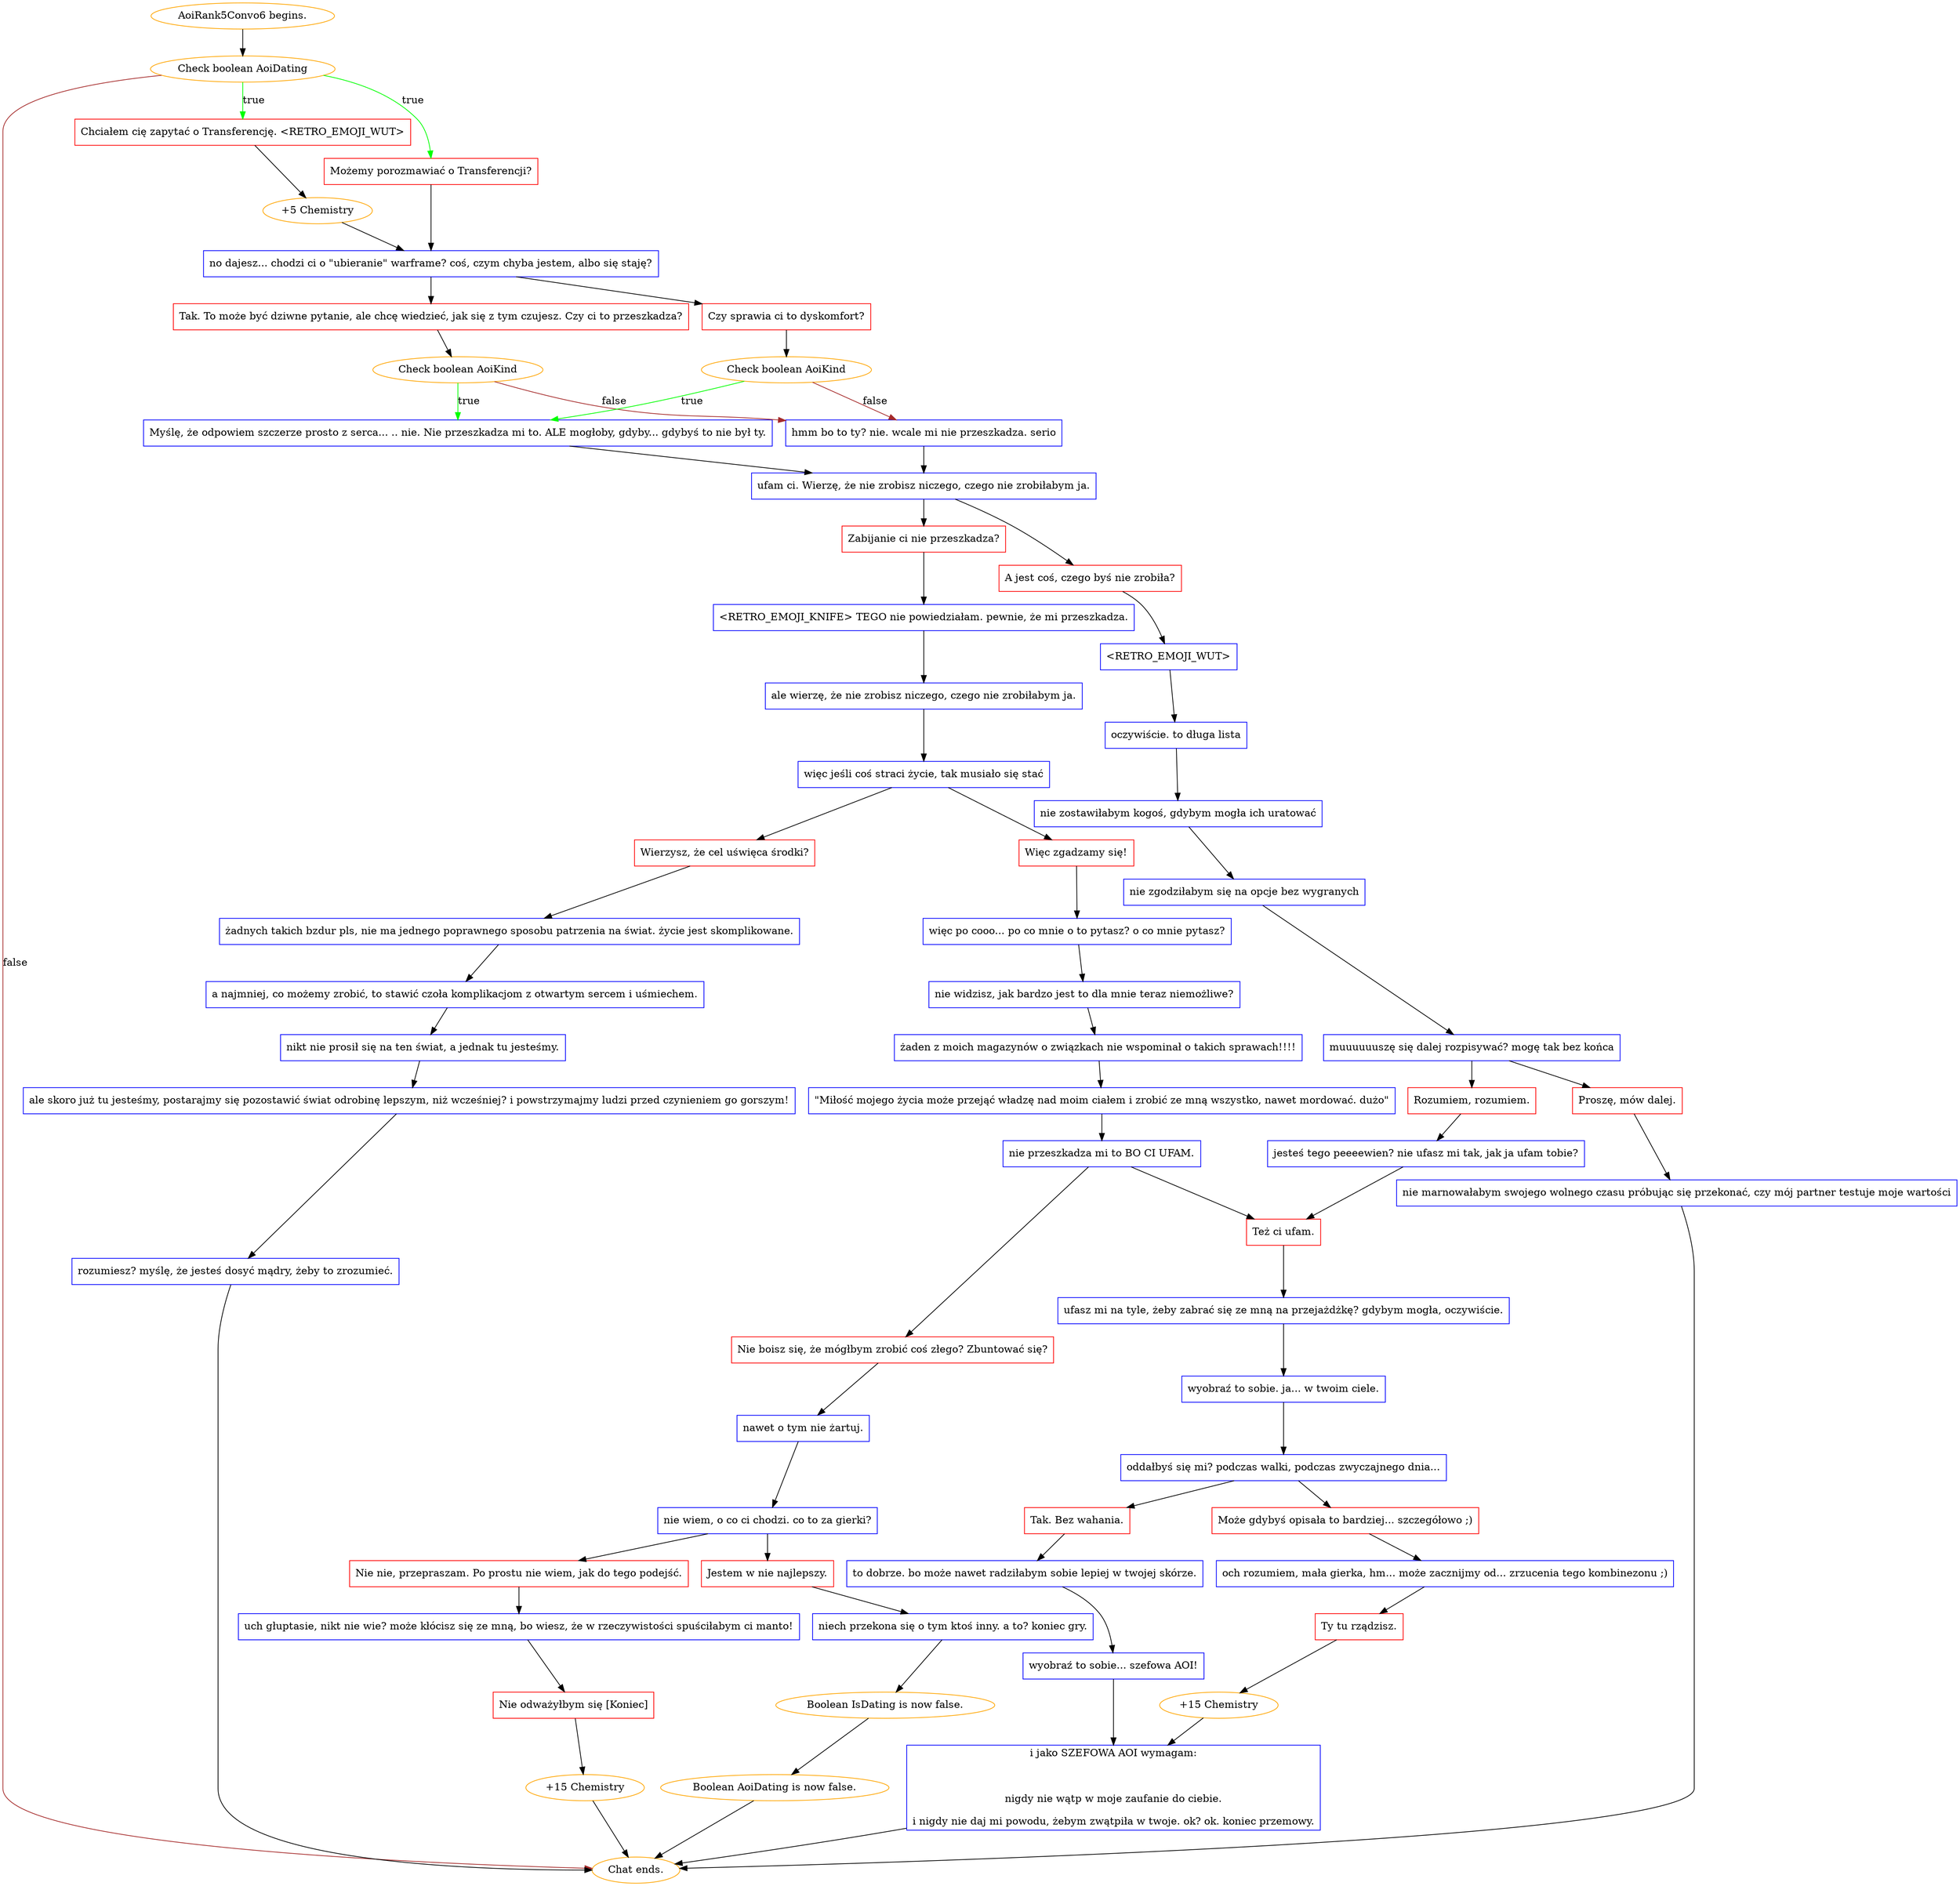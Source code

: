 digraph {
	"AoiRank5Convo6 begins." [color=orange];
		"AoiRank5Convo6 begins." -> j1576330456;
	j1576330456 [label="Check boolean AoiDating",color=orange];
		j1576330456 -> j524713567 [label=true,color=green];
		j1576330456 -> j2111441891 [label=true,color=green];
		j1576330456 -> "Chat ends." [label=false,color=brown];
	j524713567 [label="Chciałem cię zapytać o Transferencję. <RETRO_EMOJI_WUT>",shape=box,color=red];
		j524713567 -> j4211423735;
	j2111441891 [label="Możemy porozmawiać o Transferencji?",shape=box,color=red];
		j2111441891 -> j363900522;
	"Chat ends." [color=orange];
	j4211423735 [label="+5 Chemistry",color=orange];
		j4211423735 -> j363900522;
	j363900522 [label="no dajesz... chodzi ci o \"ubieranie\" warframe? coś, czym chyba jestem, albo się staję?",shape=box,color=blue];
		j363900522 -> j1900299802;
		j363900522 -> j4049085584;
	j1900299802 [label="Tak. To może być dziwne pytanie, ale chcę wiedzieć, jak się z tym czujesz. Czy ci to przeszkadza?",shape=box,color=red];
		j1900299802 -> j171151490;
	j4049085584 [label="Czy sprawia ci to dyskomfort?",shape=box,color=red];
		j4049085584 -> j876495451;
	j171151490 [label="Check boolean AoiKind",color=orange];
		j171151490 -> j2169755118 [label=true,color=green];
		j171151490 -> j2711369206 [label=false,color=brown];
	j876495451 [label="Check boolean AoiKind",color=orange];
		j876495451 -> j2169755118 [label=true,color=green];
		j876495451 -> j2711369206 [label=false,color=brown];
	j2169755118 [label="Myślę, że odpowiem szczerze prosto z serca... .. nie. Nie przeszkadza mi to. ALE mogłoby, gdyby... gdybyś to nie był ty.",shape=box,color=blue];
		j2169755118 -> j1392422002;
	j2711369206 [label="hmm bo to ty? nie. wcale mi nie przeszkadza. serio",shape=box,color=blue];
		j2711369206 -> j1392422002;
	j1392422002 [label="ufam ci. Wierzę, że nie zrobisz niczego, czego nie zrobiłabym ja.",shape=box,color=blue];
		j1392422002 -> j2474869743;
		j1392422002 -> j1351075197;
	j2474869743 [label="A jest coś, czego byś nie zrobiła?",shape=box,color=red];
		j2474869743 -> j4249397015;
	j1351075197 [label="Zabijanie ci nie przeszkadza?",shape=box,color=red];
		j1351075197 -> j3890896327;
	j4249397015 [label="<RETRO_EMOJI_WUT>",shape=box,color=blue];
		j4249397015 -> j2517724830;
	j3890896327 [label="<RETRO_EMOJI_KNIFE> TEGO nie powiedziałam. pewnie, że mi przeszkadza.",shape=box,color=blue];
		j3890896327 -> j2101430244;
	j2517724830 [label="oczywiście. to długa lista",shape=box,color=blue];
		j2517724830 -> j127340029;
	j2101430244 [label="ale wierzę, że nie zrobisz niczego, czego nie zrobiłabym ja.",shape=box,color=blue];
		j2101430244 -> j2678885093;
	j127340029 [label="nie zostawiłabym kogoś, gdybym mogła ich uratować",shape=box,color=blue];
		j127340029 -> j3900744877;
	j2678885093 [label="więc jeśli coś straci życie, tak musiało się stać",shape=box,color=blue];
		j2678885093 -> j2020092356;
		j2678885093 -> j3507903178;
	j3900744877 [label="nie zgodziłabym się na opcje bez wygranych",shape=box,color=blue];
		j3900744877 -> j226825184;
	j2020092356 [label="Wierzysz, że cel uświęca środki?",shape=box,color=red];
		j2020092356 -> j2517911663;
	j3507903178 [label="Więc zgadzamy się!",shape=box,color=red];
		j3507903178 -> j3252232904;
	j226825184 [label="muuuuuuszę się dalej rozpisywać? mogę tak bez końca",shape=box,color=blue];
		j226825184 -> j2416882612;
		j226825184 -> j1833720921;
	j2517911663 [label="żadnych takich bzdur pls, nie ma jednego poprawnego sposobu patrzenia na świat. życie jest skomplikowane.",shape=box,color=blue];
		j2517911663 -> j669797273;
	j3252232904 [label="więc po cooo... po co mnie o to pytasz? o co mnie pytasz?",shape=box,color=blue];
		j3252232904 -> j1292493652;
	j2416882612 [label="Proszę, mów dalej.",shape=box,color=red];
		j2416882612 -> j1814154717;
	j1833720921 [label="Rozumiem, rozumiem.",shape=box,color=red];
		j1833720921 -> j925377412;
	j669797273 [label="a najmniej, co możemy zrobić, to stawić czoła komplikacjom z otwartym sercem i uśmiechem.",shape=box,color=blue];
		j669797273 -> j2403568772;
	j1292493652 [label="nie widzisz, jak bardzo jest to dla mnie teraz niemożliwe?",shape=box,color=blue];
		j1292493652 -> j3612744526;
	j1814154717 [label="nie marnowałabym swojego wolnego czasu próbując się przekonać, czy mój partner testuje moje wartości",shape=box,color=blue];
		j1814154717 -> "Chat ends.";
	j925377412 [label="jesteś tego peeeewien? nie ufasz mi tak, jak ja ufam tobie?",shape=box,color=blue];
		j925377412 -> j4179405915;
	j2403568772 [label="nikt nie prosił się na ten świat, a jednak tu jesteśmy.",shape=box,color=blue];
		j2403568772 -> j3701915671;
	j3612744526 [label="żaden z moich magazynów o związkach nie wspominał o takich sprawach!!!!",shape=box,color=blue];
		j3612744526 -> j115004563;
	j4179405915 [label="Też ci ufam.",shape=box,color=red];
		j4179405915 -> j3593268762;
	j3701915671 [label="ale skoro już tu jesteśmy, postarajmy się pozostawić świat odrobinę lepszym, niż wcześniej? i powstrzymajmy ludzi przed czynieniem go gorszym!",shape=box,color=blue];
		j3701915671 -> j3448208446;
	j115004563 [label="\"Miłość mojego życia może przejąć władzę nad moim ciałem i zrobić ze mną wszystko, nawet mordować. dużo\"",shape=box,color=blue];
		j115004563 -> j1865048692;
	j3593268762 [label="ufasz mi na tyle, żeby zabrać się ze mną na przejażdżkę? gdybym mogła, oczywiście.",shape=box,color=blue];
		j3593268762 -> j2180830752;
	j3448208446 [label="rozumiesz? myślę, że jesteś dosyć mądry, żeby to zrozumieć.",shape=box,color=blue];
		j3448208446 -> "Chat ends.";
	j1865048692 [label="nie przeszkadza mi to BO CI UFAM.",shape=box,color=blue];
		j1865048692 -> j4179405915;
		j1865048692 -> j4243702921;
	j2180830752 [label="wyobraź to sobie. ja... w twoim ciele.",shape=box,color=blue];
		j2180830752 -> j4271588975;
	j4243702921 [label="Nie boisz się, że mógłbym zrobić coś złego? Zbuntować się?",shape=box,color=red];
		j4243702921 -> j1184980010;
	j4271588975 [label="oddałbyś się mi? podczas walki, podczas zwyczajnego dnia...",shape=box,color=blue];
		j4271588975 -> j2241571660;
		j4271588975 -> j3563041838;
	j1184980010 [label="nawet o tym nie żartuj.",shape=box,color=blue];
		j1184980010 -> j455205435;
	j2241571660 [label="Może gdybyś opisała to bardziej... szczegółowo ;)",shape=box,color=red];
		j2241571660 -> j2326107467;
	j3563041838 [label="Tak. Bez wahania.",shape=box,color=red];
		j3563041838 -> j2989731305;
	j455205435 [label="nie wiem, o co ci chodzi. co to za gierki?",shape=box,color=blue];
		j455205435 -> j182400127;
		j455205435 -> j3662110034;
	j2326107467 [label="och rozumiem, mała gierka, hm... może zacznijmy od... zrzucenia tego kombinezonu ;)",shape=box,color=blue];
		j2326107467 -> j2827573525;
	j2989731305 [label="to dobrze. bo może nawet radziłabym sobie lepiej w twojej skórze.",shape=box,color=blue];
		j2989731305 -> j3793728248;
	j182400127 [label="Jestem w nie najlepszy.",shape=box,color=red];
		j182400127 -> j892945622;
	j3662110034 [label="Nie nie, przepraszam. Po prostu nie wiem, jak do tego podejść.",shape=box,color=red];
		j3662110034 -> j1251116029;
	j2827573525 [label="Ty tu rządzisz.",shape=box,color=red];
		j2827573525 -> j3807430147;
	j3793728248 [label="wyobraź to sobie... szefowa AOI!",shape=box,color=blue];
		j3793728248 -> j3309224934;
	j892945622 [label="niech przekona się o tym ktoś inny. a to? koniec gry.",shape=box,color=blue];
		j892945622 -> j2209722290;
	j1251116029 [label="uch głuptasie, nikt nie wie? może kłócisz się ze mną, bo wiesz, że w rzeczywistości spuściłabym ci manto!",shape=box,color=blue];
		j1251116029 -> j1763329557;
	j3807430147 [label="+15 Chemistry",color=orange];
		j3807430147 -> j3309224934;
	j3309224934 [label="i jako SZEFOWA AOI wymagam:

nigdy nie wątp w moje zaufanie do ciebie.
i nigdy nie daj mi powodu, żebym zwątpiła w twoje. ok? ok. koniec przemowy.",shape=box,color=blue];
		j3309224934 -> "Chat ends.";
	j2209722290 [label="Boolean IsDating is now false.",color=orange];
		j2209722290 -> j1296492913;
	j1763329557 [label="Nie odważyłbym się [Koniec]",shape=box,color=red];
		j1763329557 -> j374273682;
	j1296492913 [label="Boolean AoiDating is now false.",color=orange];
		j1296492913 -> "Chat ends.";
	j374273682 [label="+15 Chemistry",color=orange];
		j374273682 -> "Chat ends.";
}